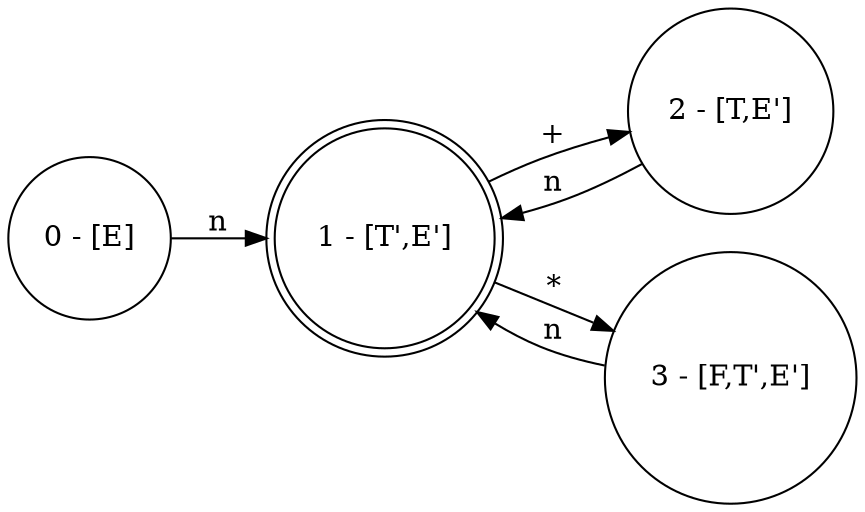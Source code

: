 digraph {
rankdir=LR;
size="8,5";
node [shape = circle, color = black];
0 [label="0 - [E]"];
2 [label="2 - [T,E']"];
3 [label="3 - [F,T',E']"];
node [shape = doublecircle];
1 [label="1 - [T',E']"];
0 -> 1 [ label = "n", color = "black" ];
1 -> 2 [ label = "+", color = "black" ];
1 -> 3 [ label = "*", color = "black" ];
2 -> 1 [ label = "n", color = "black" ];
3 -> 1 [ label = "n", color = "black" ];
}